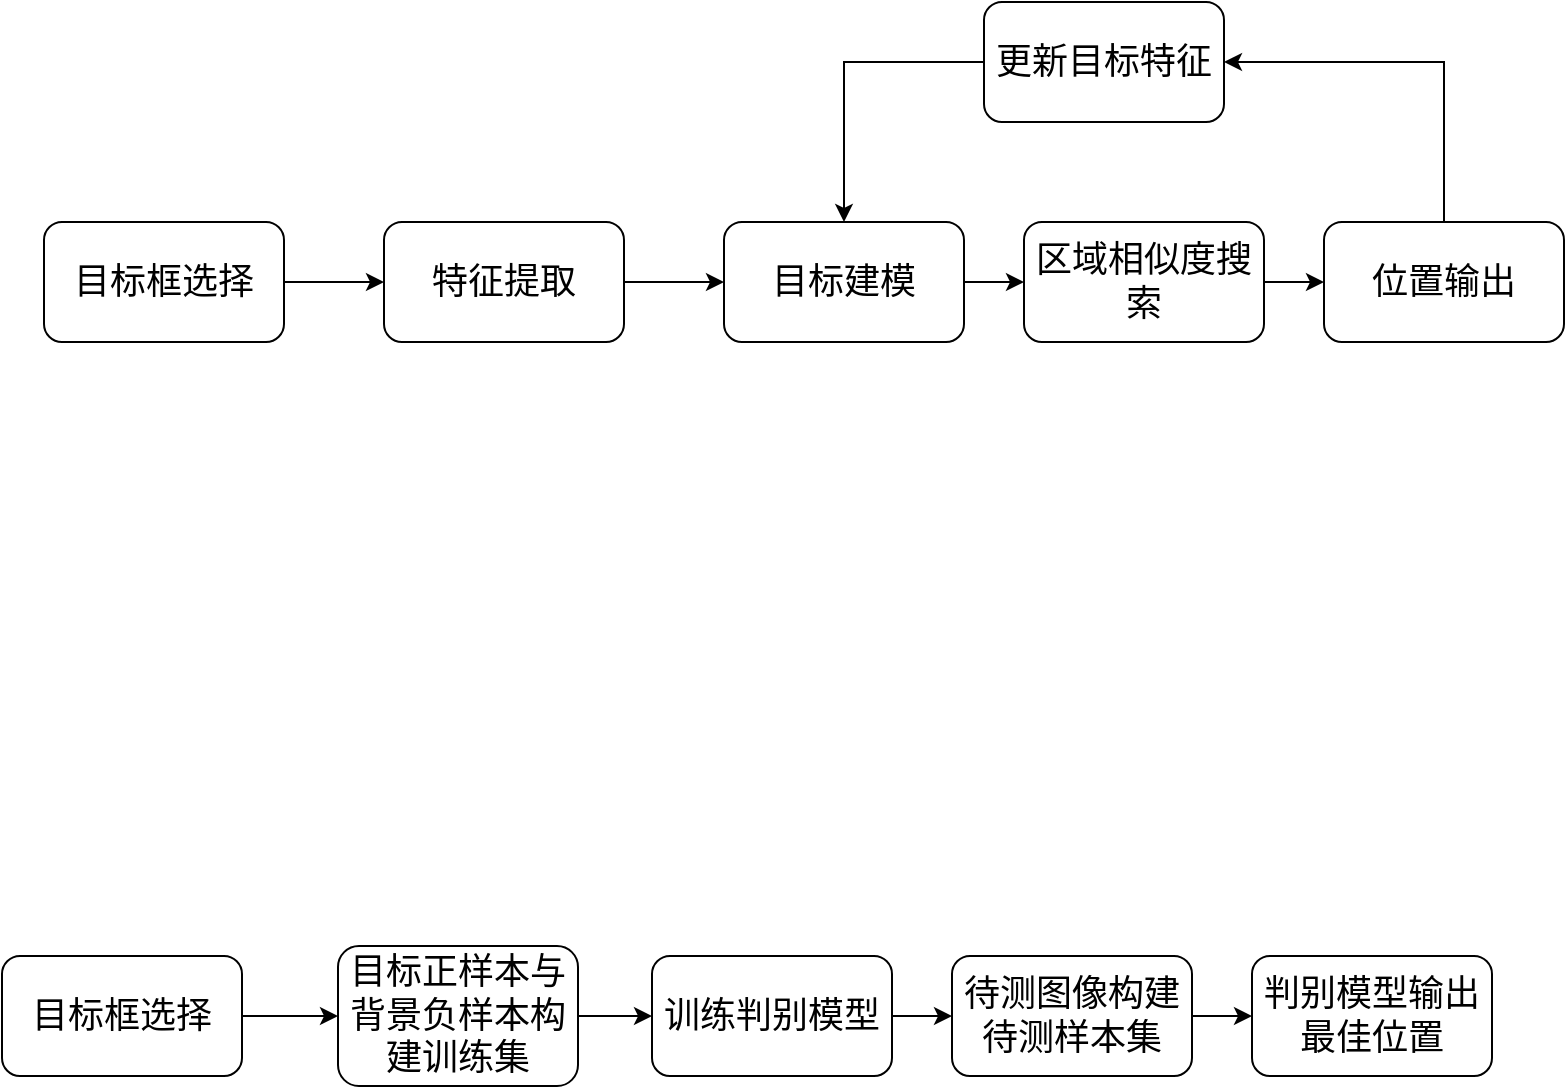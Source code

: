 <mxfile version="20.8.20" type="github" pages="2">
  <diagram name="第 1 页" id="45e1RVT2QQFBY6jEHa_o">
    <mxGraphModel dx="794" dy="484" grid="0" gridSize="10" guides="1" tooltips="1" connect="1" arrows="1" fold="1" page="0" pageScale="1" pageWidth="827" pageHeight="1169" math="0" shadow="0">
      <root>
        <mxCell id="0" />
        <mxCell id="1" parent="0" />
        <mxCell id="A8M-WVdensZmk5pqQo09-3" style="edgeStyle=orthogonalEdgeStyle;rounded=0;orthogonalLoop=1;jettySize=auto;html=1;exitX=1;exitY=0.5;exitDx=0;exitDy=0;entryX=0;entryY=0.5;entryDx=0;entryDy=0;" parent="1" source="A8M-WVdensZmk5pqQo09-1" target="A8M-WVdensZmk5pqQo09-2" edge="1">
          <mxGeometry relative="1" as="geometry" />
        </mxCell>
        <mxCell id="A8M-WVdensZmk5pqQo09-1" value="&lt;font style=&quot;font-size: 18px;&quot;&gt;目标框选择&lt;/font&gt;" style="rounded=1;whiteSpace=wrap;html=1;" parent="1" vertex="1">
          <mxGeometry x="170" y="190" width="120" height="60" as="geometry" />
        </mxCell>
        <mxCell id="A8M-WVdensZmk5pqQo09-4" style="edgeStyle=orthogonalEdgeStyle;rounded=0;orthogonalLoop=1;jettySize=auto;html=1;exitX=1;exitY=0.5;exitDx=0;exitDy=0;fontSize=18;" parent="1" source="A8M-WVdensZmk5pqQo09-2" edge="1">
          <mxGeometry relative="1" as="geometry">
            <mxPoint x="510" y="220" as="targetPoint" />
          </mxGeometry>
        </mxCell>
        <mxCell id="A8M-WVdensZmk5pqQo09-2" value="&lt;font style=&quot;font-size: 18px;&quot;&gt;特征提取&lt;/font&gt;" style="whiteSpace=wrap;html=1;rounded=1;" parent="1" vertex="1">
          <mxGeometry x="340" y="190" width="120" height="60" as="geometry" />
        </mxCell>
        <mxCell id="A8M-WVdensZmk5pqQo09-6" style="edgeStyle=orthogonalEdgeStyle;rounded=0;orthogonalLoop=1;jettySize=auto;html=1;exitX=1;exitY=0.5;exitDx=0;exitDy=0;fontSize=18;" parent="1" source="A8M-WVdensZmk5pqQo09-5" edge="1">
          <mxGeometry relative="1" as="geometry">
            <mxPoint x="660" y="220" as="targetPoint" />
          </mxGeometry>
        </mxCell>
        <mxCell id="A8M-WVdensZmk5pqQo09-5" value="&lt;font style=&quot;font-size: 18px;&quot;&gt;目标建模&lt;/font&gt;" style="whiteSpace=wrap;html=1;rounded=1;" parent="1" vertex="1">
          <mxGeometry x="510" y="190" width="120" height="60" as="geometry" />
        </mxCell>
        <mxCell id="A8M-WVdensZmk5pqQo09-10" style="edgeStyle=orthogonalEdgeStyle;rounded=0;orthogonalLoop=1;jettySize=auto;html=1;exitX=1;exitY=0.5;exitDx=0;exitDy=0;fontSize=18;" parent="1" source="A8M-WVdensZmk5pqQo09-9" edge="1">
          <mxGeometry relative="1" as="geometry">
            <mxPoint x="810" y="220" as="targetPoint" />
          </mxGeometry>
        </mxCell>
        <mxCell id="A8M-WVdensZmk5pqQo09-9" value="&lt;font style=&quot;font-size: 18px;&quot;&gt;区域相似度搜索&lt;/font&gt;" style="whiteSpace=wrap;html=1;rounded=1;" parent="1" vertex="1">
          <mxGeometry x="660" y="190" width="120" height="60" as="geometry" />
        </mxCell>
        <mxCell id="A8M-WVdensZmk5pqQo09-14" style="edgeStyle=orthogonalEdgeStyle;rounded=0;orthogonalLoop=1;jettySize=auto;html=1;exitX=0.5;exitY=0;exitDx=0;exitDy=0;entryX=1;entryY=0.5;entryDx=0;entryDy=0;fontSize=18;" parent="1" source="A8M-WVdensZmk5pqQo09-11" target="A8M-WVdensZmk5pqQo09-13" edge="1">
          <mxGeometry relative="1" as="geometry" />
        </mxCell>
        <mxCell id="A8M-WVdensZmk5pqQo09-11" value="&lt;font style=&quot;font-size: 18px;&quot;&gt;位置输出&lt;/font&gt;" style="whiteSpace=wrap;html=1;rounded=1;" parent="1" vertex="1">
          <mxGeometry x="810" y="190" width="120" height="60" as="geometry" />
        </mxCell>
        <mxCell id="A8M-WVdensZmk5pqQo09-15" style="edgeStyle=orthogonalEdgeStyle;rounded=0;orthogonalLoop=1;jettySize=auto;html=1;exitX=0;exitY=0.5;exitDx=0;exitDy=0;entryX=0.5;entryY=0;entryDx=0;entryDy=0;fontSize=18;" parent="1" source="A8M-WVdensZmk5pqQo09-13" target="A8M-WVdensZmk5pqQo09-5" edge="1">
          <mxGeometry relative="1" as="geometry" />
        </mxCell>
        <mxCell id="A8M-WVdensZmk5pqQo09-13" value="更新目标特征" style="rounded=1;whiteSpace=wrap;html=1;fontSize=18;" parent="1" vertex="1">
          <mxGeometry x="640" y="80" width="120" height="60" as="geometry" />
        </mxCell>
        <mxCell id="A8M-WVdensZmk5pqQo09-16" style="edgeStyle=orthogonalEdgeStyle;rounded=0;orthogonalLoop=1;jettySize=auto;html=1;exitX=1;exitY=0.5;exitDx=0;exitDy=0;entryX=0;entryY=0.5;entryDx=0;entryDy=0;" parent="1" source="A8M-WVdensZmk5pqQo09-17" target="A8M-WVdensZmk5pqQo09-19" edge="1">
          <mxGeometry relative="1" as="geometry" />
        </mxCell>
        <mxCell id="A8M-WVdensZmk5pqQo09-17" value="&lt;font style=&quot;font-size: 18px;&quot;&gt;目标框选择&lt;/font&gt;" style="rounded=1;whiteSpace=wrap;html=1;" parent="1" vertex="1">
          <mxGeometry x="149" y="557" width="120" height="60" as="geometry" />
        </mxCell>
        <mxCell id="A8M-WVdensZmk5pqQo09-18" style="edgeStyle=orthogonalEdgeStyle;rounded=0;orthogonalLoop=1;jettySize=auto;html=1;exitX=1;exitY=0.5;exitDx=0;exitDy=0;fontSize=18;" parent="1" source="A8M-WVdensZmk5pqQo09-19" edge="1">
          <mxGeometry relative="1" as="geometry">
            <mxPoint x="474" y="587" as="targetPoint" />
          </mxGeometry>
        </mxCell>
        <mxCell id="A8M-WVdensZmk5pqQo09-19" value="&lt;font style=&quot;font-size: 18px;&quot;&gt;目标正样本与背景负样本构建训练集&lt;/font&gt;" style="whiteSpace=wrap;html=1;rounded=1;" parent="1" vertex="1">
          <mxGeometry x="317" y="552" width="120" height="70" as="geometry" />
        </mxCell>
        <mxCell id="A8M-WVdensZmk5pqQo09-20" style="edgeStyle=orthogonalEdgeStyle;rounded=0;orthogonalLoop=1;jettySize=auto;html=1;exitX=1;exitY=0.5;exitDx=0;exitDy=0;fontSize=18;" parent="1" source="A8M-WVdensZmk5pqQo09-21" edge="1">
          <mxGeometry relative="1" as="geometry">
            <mxPoint x="624" y="587" as="targetPoint" />
          </mxGeometry>
        </mxCell>
        <mxCell id="A8M-WVdensZmk5pqQo09-21" value="&lt;font style=&quot;font-size: 18px;&quot;&gt;训练判别模型&lt;/font&gt;" style="whiteSpace=wrap;html=1;rounded=1;" parent="1" vertex="1">
          <mxGeometry x="474" y="557" width="120" height="60" as="geometry" />
        </mxCell>
        <mxCell id="A8M-WVdensZmk5pqQo09-22" style="edgeStyle=orthogonalEdgeStyle;rounded=0;orthogonalLoop=1;jettySize=auto;html=1;exitX=1;exitY=0.5;exitDx=0;exitDy=0;fontSize=18;" parent="1" source="A8M-WVdensZmk5pqQo09-23" edge="1">
          <mxGeometry relative="1" as="geometry">
            <mxPoint x="774" y="587" as="targetPoint" />
          </mxGeometry>
        </mxCell>
        <mxCell id="A8M-WVdensZmk5pqQo09-23" value="&lt;font style=&quot;font-size: 18px;&quot;&gt;待测图像构建待测样本集&lt;/font&gt;" style="whiteSpace=wrap;html=1;rounded=1;" parent="1" vertex="1">
          <mxGeometry x="624" y="557" width="120" height="60" as="geometry" />
        </mxCell>
        <mxCell id="A8M-WVdensZmk5pqQo09-25" value="&lt;font style=&quot;font-size: 18px;&quot;&gt;判别模型输出最佳位置&lt;/font&gt;" style="whiteSpace=wrap;html=1;rounded=1;" parent="1" vertex="1">
          <mxGeometry x="774" y="557" width="120" height="60" as="geometry" />
        </mxCell>
      </root>
    </mxGraphModel>
  </diagram>
  <diagram id="XS4x-9bPCJnkE9PEbK-E" name="第 2 页">
    <mxGraphModel dx="794" dy="884" grid="0" gridSize="10" guides="1" tooltips="1" connect="1" arrows="1" fold="1" page="0" pageScale="1" pageWidth="827" pageHeight="1169" math="0" shadow="0">
      <root>
        <mxCell id="0" />
        <mxCell id="1" parent="0" />
        <mxCell id="wAw9pu5KmQfDGRdcnRLR-4" style="edgeStyle=orthogonalEdgeStyle;rounded=0;orthogonalLoop=1;jettySize=auto;html=1;exitX=0.5;exitY=1;exitDx=0;exitDy=0;" edge="1" parent="1" source="wAw9pu5KmQfDGRdcnRLR-2" target="wAw9pu5KmQfDGRdcnRLR-3">
          <mxGeometry relative="1" as="geometry" />
        </mxCell>
        <mxCell id="wAw9pu5KmQfDGRdcnRLR-2" value="输入图像" style="rounded=1;whiteSpace=wrap;html=1;" vertex="1" parent="1">
          <mxGeometry x="330" y="-380" width="120" height="60" as="geometry" />
        </mxCell>
        <mxCell id="wAw9pu5KmQfDGRdcnRLR-6" style="edgeStyle=orthogonalEdgeStyle;rounded=0;orthogonalLoop=1;jettySize=auto;html=1;exitX=0.5;exitY=1;exitDx=0;exitDy=0;entryX=0.5;entryY=0;entryDx=0;entryDy=0;" edge="1" parent="1" source="wAw9pu5KmQfDGRdcnRLR-3" target="wAw9pu5KmQfDGRdcnRLR-5">
          <mxGeometry relative="1" as="geometry" />
        </mxCell>
        <mxCell id="wAw9pu5KmQfDGRdcnRLR-3" value="运动模型" style="whiteSpace=wrap;html=1;rounded=1;" vertex="1" parent="1">
          <mxGeometry x="330" y="-280" width="120" height="60" as="geometry" />
        </mxCell>
        <mxCell id="wAw9pu5KmQfDGRdcnRLR-8" style="edgeStyle=orthogonalEdgeStyle;rounded=0;orthogonalLoop=1;jettySize=auto;html=1;exitX=0.5;exitY=1;exitDx=0;exitDy=0;entryX=0.5;entryY=0;entryDx=0;entryDy=0;" edge="1" parent="1" source="wAw9pu5KmQfDGRdcnRLR-5" target="wAw9pu5KmQfDGRdcnRLR-7">
          <mxGeometry relative="1" as="geometry" />
        </mxCell>
        <mxCell id="wAw9pu5KmQfDGRdcnRLR-5" value="特征提取" style="whiteSpace=wrap;html=1;rounded=1;" vertex="1" parent="1">
          <mxGeometry x="330" y="-190" width="120" height="60" as="geometry" />
        </mxCell>
        <mxCell id="c0udqkT9ynLeBy8Bg2bQ-1" style="edgeStyle=orthogonalEdgeStyle;rounded=0;orthogonalLoop=1;jettySize=auto;html=1;exitX=0.5;exitY=1;exitDx=0;exitDy=0;" edge="1" parent="1" source="wAw9pu5KmQfDGRdcnRLR-7">
          <mxGeometry relative="1" as="geometry">
            <mxPoint x="390" y="-10" as="targetPoint" />
          </mxGeometry>
        </mxCell>
        <mxCell id="c0udqkT9ynLeBy8Bg2bQ-11" style="edgeStyle=orthogonalEdgeStyle;rounded=0;orthogonalLoop=1;jettySize=auto;html=1;exitX=1;exitY=0.25;exitDx=0;exitDy=0;entryX=0;entryY=0.25;entryDx=0;entryDy=0;" edge="1" parent="1" source="wAw9pu5KmQfDGRdcnRLR-7" target="c0udqkT9ynLeBy8Bg2bQ-7">
          <mxGeometry relative="1" as="geometry" />
        </mxCell>
        <mxCell id="wAw9pu5KmQfDGRdcnRLR-7" value="观察模型" style="rounded=1;whiteSpace=wrap;html=1;" vertex="1" parent="1">
          <mxGeometry x="330" y="-100" width="120" height="60" as="geometry" />
        </mxCell>
        <mxCell id="c0udqkT9ynLeBy8Bg2bQ-4" style="edgeStyle=orthogonalEdgeStyle;rounded=0;orthogonalLoop=1;jettySize=auto;html=1;exitX=0.5;exitY=1;exitDx=0;exitDy=0;entryX=0.5;entryY=0;entryDx=0;entryDy=0;" edge="1" parent="1" source="c0udqkT9ynLeBy8Bg2bQ-2" target="c0udqkT9ynLeBy8Bg2bQ-3">
          <mxGeometry relative="1" as="geometry" />
        </mxCell>
        <mxCell id="c0udqkT9ynLeBy8Bg2bQ-2" value="集成后处理" style="rounded=1;whiteSpace=wrap;html=1;" vertex="1" parent="1">
          <mxGeometry x="330" y="-7" width="120" height="60" as="geometry" />
        </mxCell>
        <mxCell id="c0udqkT9ynLeBy8Bg2bQ-3" value="输出结果" style="rounded=1;whiteSpace=wrap;html=1;" vertex="1" parent="1">
          <mxGeometry x="330" y="83" width="120" height="60" as="geometry" />
        </mxCell>
        <mxCell id="c0udqkT9ynLeBy8Bg2bQ-12" style="edgeStyle=orthogonalEdgeStyle;rounded=0;orthogonalLoop=1;jettySize=auto;html=1;exitX=0;exitY=0.75;exitDx=0;exitDy=0;entryX=1;entryY=0.75;entryDx=0;entryDy=0;" edge="1" parent="1" source="c0udqkT9ynLeBy8Bg2bQ-7" target="wAw9pu5KmQfDGRdcnRLR-7">
          <mxGeometry relative="1" as="geometry" />
        </mxCell>
        <mxCell id="c0udqkT9ynLeBy8Bg2bQ-7" value="模型更新" style="rounded=1;whiteSpace=wrap;html=1;" vertex="1" parent="1">
          <mxGeometry x="504" y="-100" width="120" height="60" as="geometry" />
        </mxCell>
      </root>
    </mxGraphModel>
  </diagram>
</mxfile>
